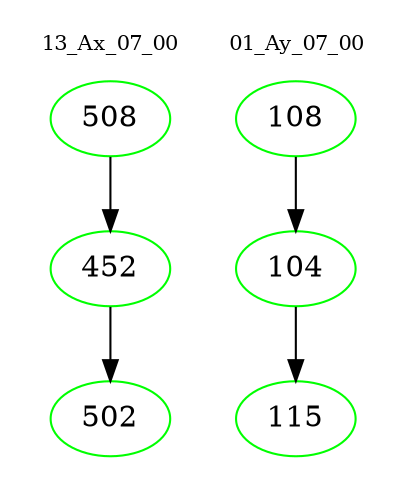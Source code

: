 digraph{
subgraph cluster_0 {
color = white
label = "13_Ax_07_00";
fontsize=10;
T0_508 [label="508", color="green"]
T0_508 -> T0_452 [color="black"]
T0_452 [label="452", color="green"]
T0_452 -> T0_502 [color="black"]
T0_502 [label="502", color="green"]
}
subgraph cluster_1 {
color = white
label = "01_Ay_07_00";
fontsize=10;
T1_108 [label="108", color="green"]
T1_108 -> T1_104 [color="black"]
T1_104 [label="104", color="green"]
T1_104 -> T1_115 [color="black"]
T1_115 [label="115", color="green"]
}
}
